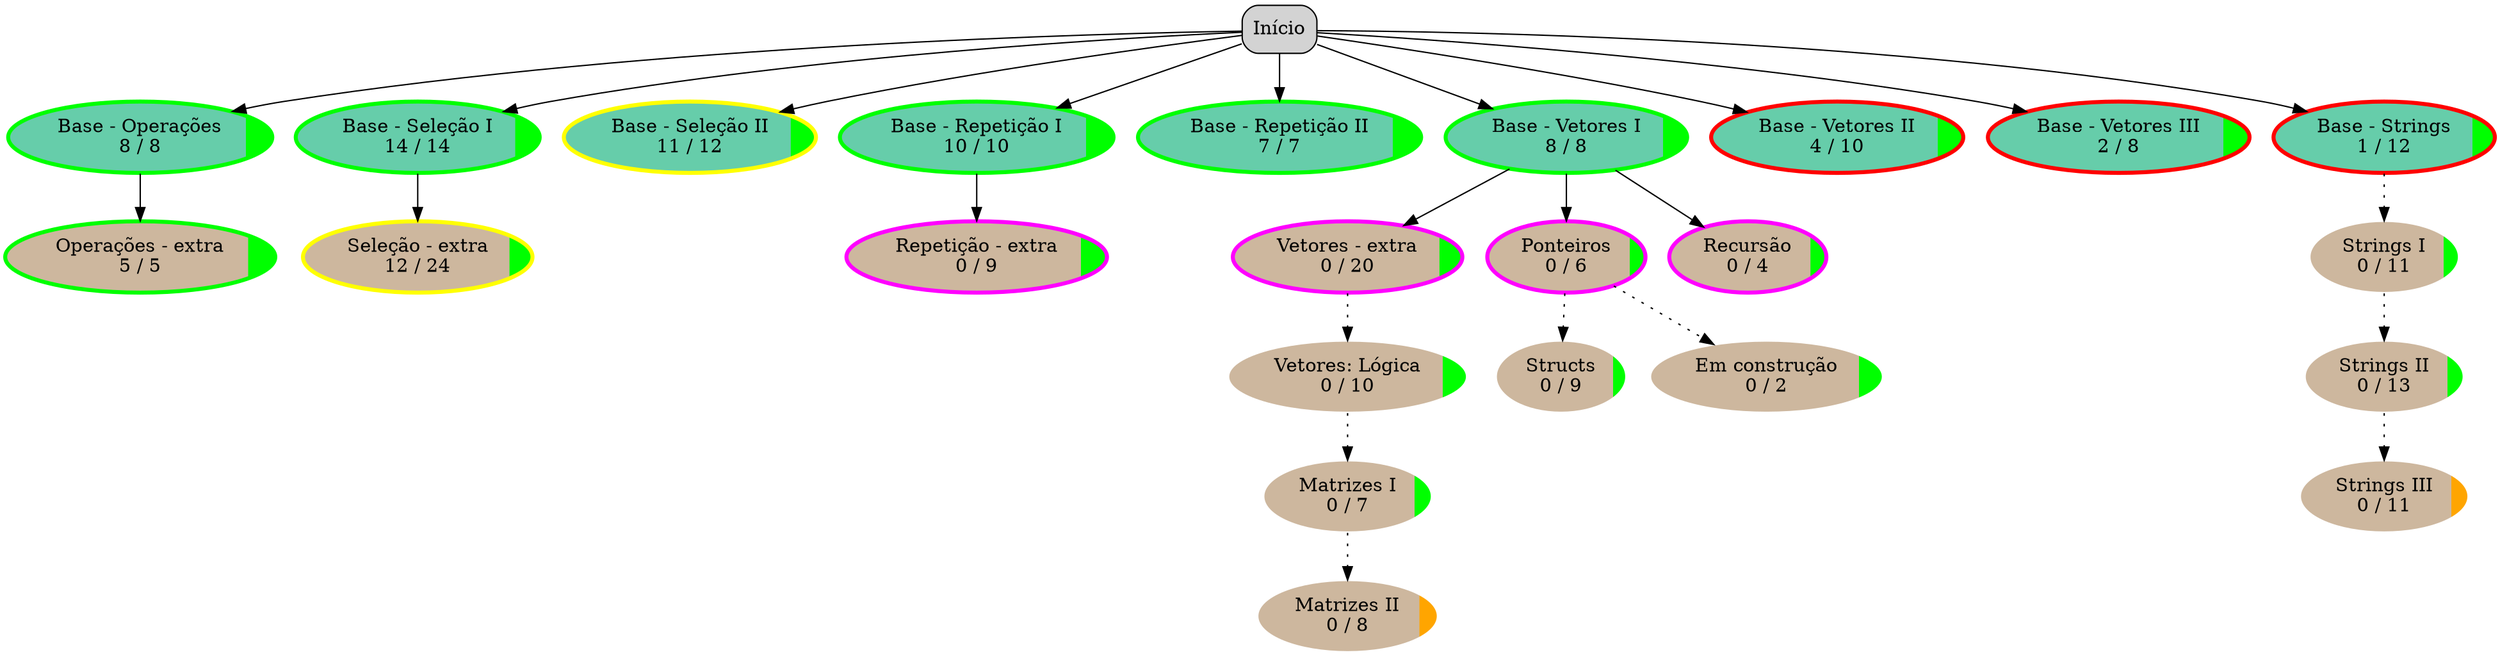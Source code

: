 digraph diag {
  node [penwidth=1, style="rounded,filled", shape=box]
  "Início" -> "Base - Operações\n8 / 8"
  "Início" -> "Base - Seleção I\n14 / 14"
  "Início" -> "Base - Seleção II\n11 / 12"
  "Início" -> "Base - Repetição I\n10 / 10"
  "Início" -> "Base - Repetição II\n7 / 7"
  "Início" -> "Base - Vetores I\n8 / 8"
  "Início" -> "Base - Vetores II\n4 / 10"
  "Início" -> "Base - Vetores III\n2 / 8"
  "Início" -> "Base - Strings\n1 / 12"
  "Base - Operações\n8 / 8" -> "Operações - extra\n5 / 5" 
  "Base - Seleção I\n14 / 14" -> "Seleção - extra\n12 / 24" 
  "Base - Repetição I\n10 / 10" -> "Repetição - extra\n0 / 9" 
  "Base - Vetores I\n8 / 8" -> "Vetores - extra\n0 / 20" 
  "Vetores - extra\n0 / 20" -> "Vetores: Lógica\n0 / 10" [style=dotted]
  "Base - Strings\n1 / 12" -> "Strings I\n0 / 11" [style=dotted]
  "Strings I\n0 / 11" -> "Strings II\n0 / 13" [style=dotted]
  "Strings II\n0 / 13" -> "Strings III\n0 / 11" [style=dotted]
  "Vetores: Lógica\n0 / 10" -> "Matrizes I\n0 / 7" [style=dotted]
  "Matrizes I\n0 / 7" -> "Matrizes II\n0 / 8" [style=dotted]
  "Base - Vetores I\n8 / 8" -> "Ponteiros\n0 / 6" 
  "Base - Vetores I\n8 / 8" -> "Recursão\n0 / 4" 
  "Ponteiros\n0 / 6" -> "Structs\n0 / 9" [style=dotted]
  "Ponteiros\n0 / 6" -> "Em construção\n0 / 2" [style=dotted]
  "Base - Operações\n8 / 8" [shape=ellipse color=green penwidth=3 fillcolor="aquamarine3;0.9:lime" ]
  "Base - Seleção I\n14 / 14" [shape=ellipse color=green penwidth=3 fillcolor="aquamarine3;0.9:lime" ]
  "Base - Seleção II\n11 / 12" [shape=ellipse color=yellow penwidth=3 fillcolor="aquamarine3;0.9:lime" ]
  "Base - Repetição I\n10 / 10" [shape=ellipse color=green penwidth=3 fillcolor="aquamarine3;0.9:lime" ]
  "Base - Repetição II\n7 / 7" [shape=ellipse color=green penwidth=3 fillcolor="aquamarine3;0.9:lime" ]
  "Base - Vetores I\n8 / 8" [shape=ellipse color=green penwidth=3 fillcolor="aquamarine3;0.9:lime" ]
  "Base - Vetores II\n4 / 10" [shape=ellipse color=red penwidth=3 fillcolor="aquamarine3;0.9:lime" ]
  "Base - Vetores III\n2 / 8" [shape=ellipse color=red penwidth=3 fillcolor="aquamarine3;0.9:lime" ]
  "Base - Strings\n1 / 12" [shape=ellipse color=red penwidth=3 fillcolor="aquamarine3;0.9:lime" ]
  "Operações - extra\n5 / 5" [shape=ellipse color=green penwidth=3 fillcolor="bisque3;0.9:lime" ]
  "Seleção - extra\n12 / 24" [shape=ellipse color=yellow penwidth=3 fillcolor="bisque3;0.9:lime" ]
  "Repetição - extra\n0 / 9" [shape=ellipse color=magenta penwidth=3 fillcolor="bisque3;0.9:lime" ]
  "Vetores - extra\n0 / 20" [shape=ellipse color=magenta penwidth=3 fillcolor="bisque3;0.9:lime" ]
  "Vetores: Lógica\n0 / 10" [shape=ellipse color=white penwidth=1 fillcolor="bisque3;0.9:lime" ]
  "Strings I\n0 / 11" [shape=ellipse color=white penwidth=1 fillcolor="bisque3;0.9:lime" ]
  "Strings II\n0 / 13" [shape=ellipse color=white penwidth=1 fillcolor="bisque3;0.9:lime" ]
  "Strings III\n0 / 11" [shape=ellipse color=white penwidth=1 fillcolor="bisque3;0.9:orange" ]
  "Matrizes I\n0 / 7" [shape=ellipse color=white penwidth=1 fillcolor="bisque3;0.9:lime" ]
  "Matrizes II\n0 / 8" [shape=ellipse color=white penwidth=1 fillcolor="bisque3;0.9:orange" ]
  "Ponteiros\n0 / 6" [shape=ellipse color=magenta penwidth=3 fillcolor="bisque3;0.9:lime" ]
  "Recursão\n0 / 4" [shape=ellipse color=magenta penwidth=3 fillcolor="bisque3;0.9:lime" ]
  "Structs\n0 / 9" [shape=ellipse color=white penwidth=1 fillcolor="bisque3;0.9:lime" ]
  "Em construção\n0 / 2" [shape=ellipse color=white penwidth=1 fillcolor="bisque3;0.9:lime" ]
}
